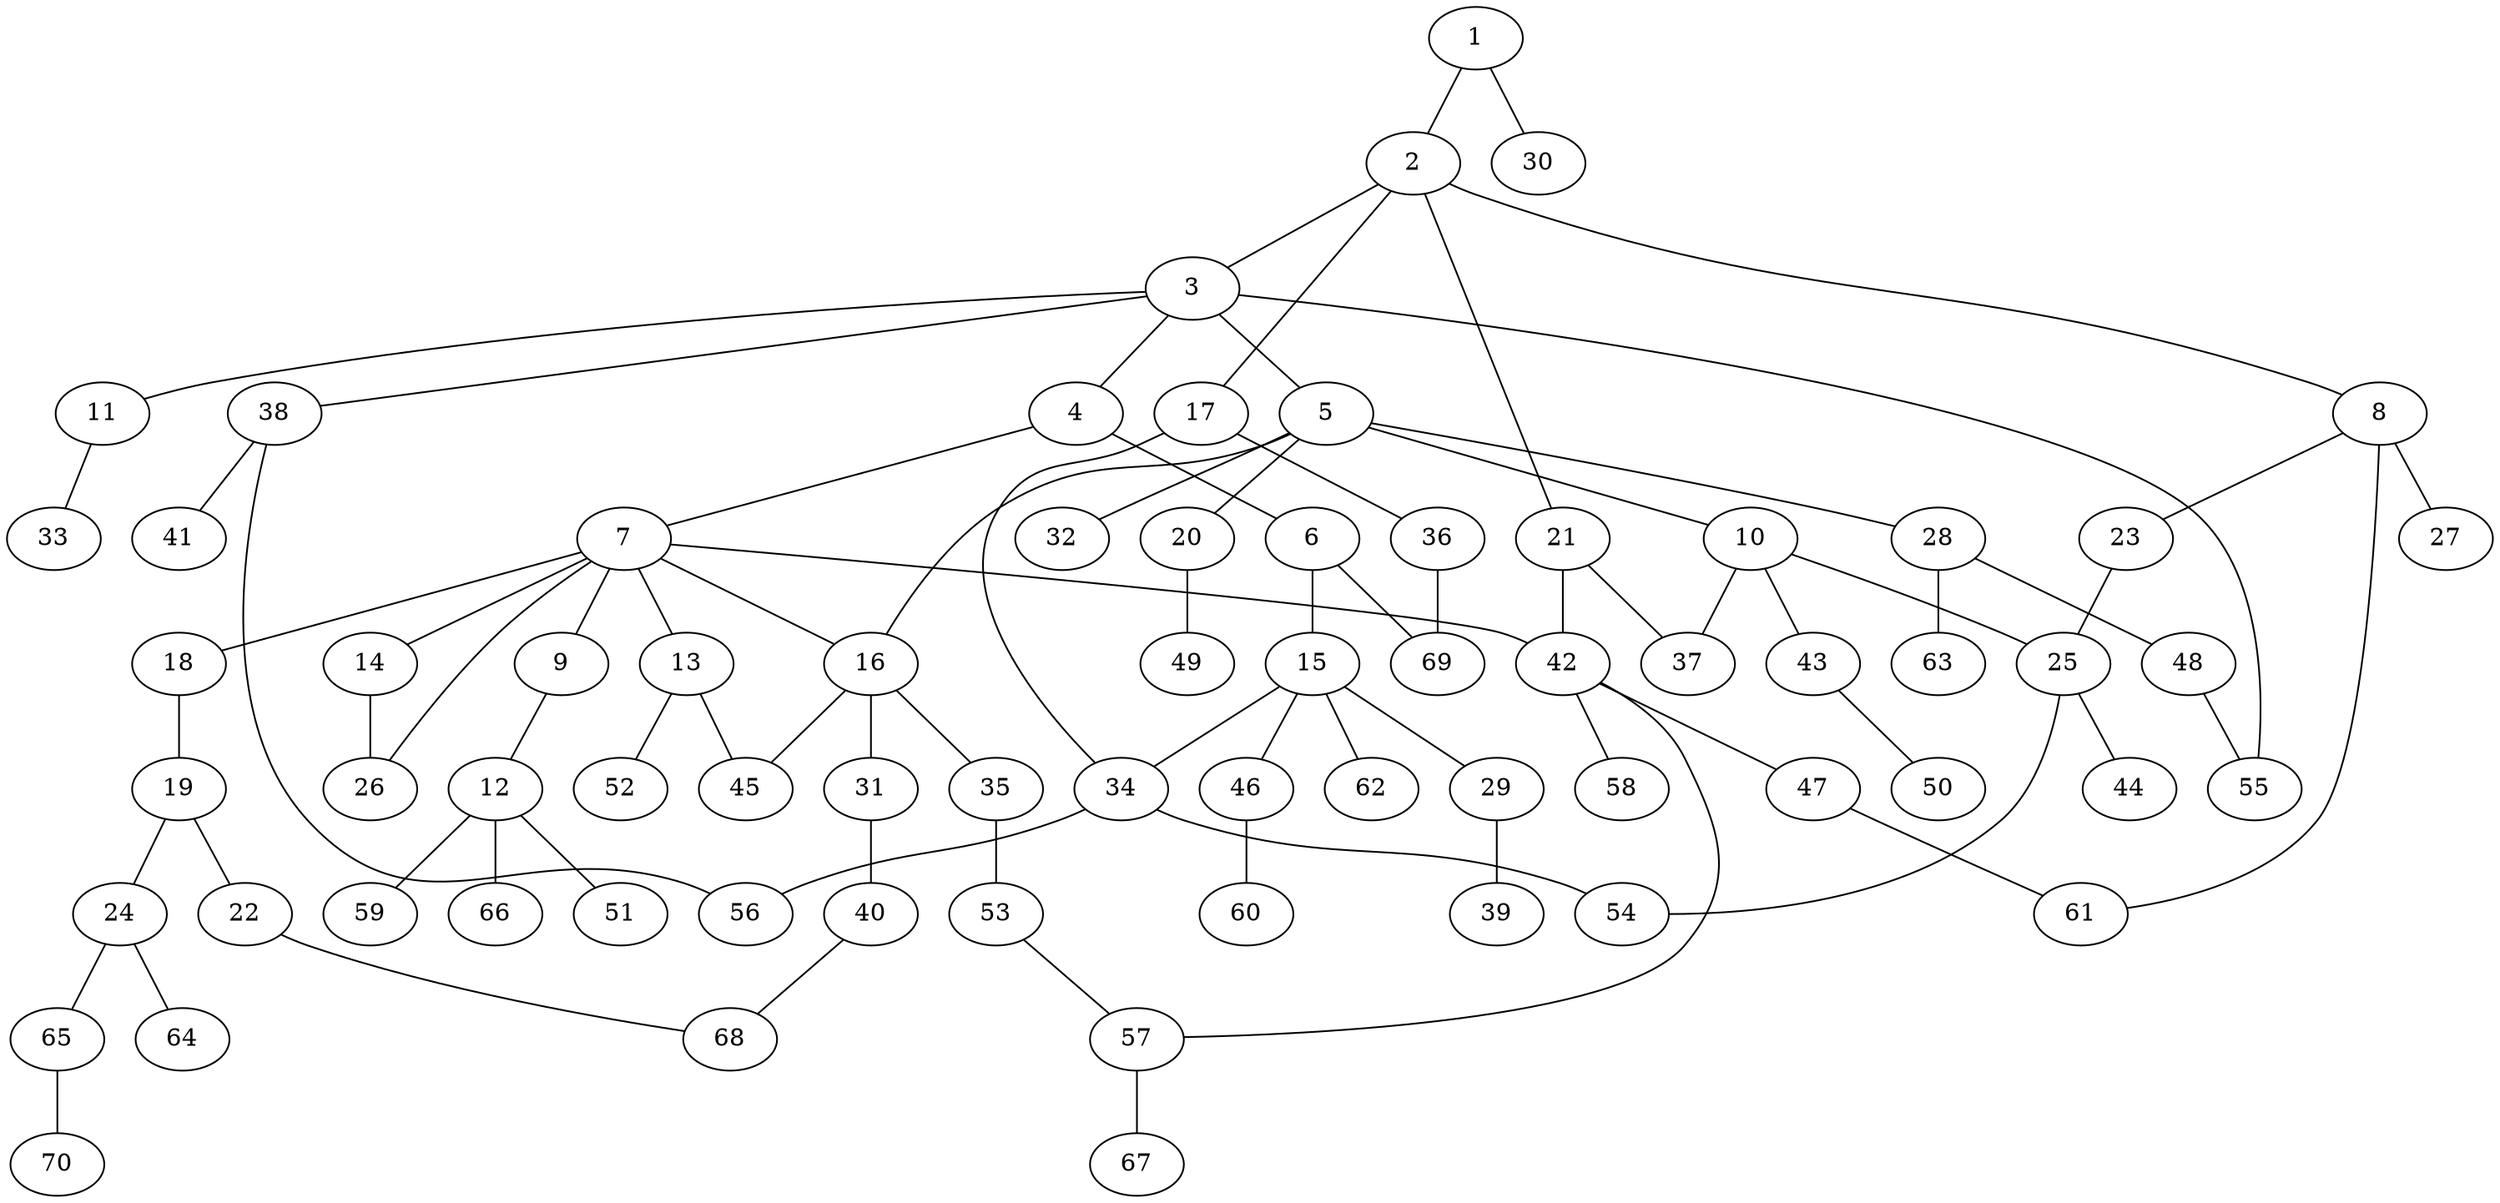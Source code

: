 graph graphname {1--2
1--30
2--3
2--8
2--17
2--21
3--4
3--5
3--11
3--38
3--55
4--6
4--7
5--10
5--16
5--20
5--28
5--32
6--15
6--69
7--9
7--13
7--14
7--16
7--18
7--26
7--42
8--23
8--27
8--61
9--12
10--25
10--37
10--43
11--33
12--51
12--59
12--66
13--45
13--52
14--26
15--29
15--34
15--46
15--62
16--31
16--35
16--45
17--34
17--36
18--19
19--22
19--24
20--49
21--37
21--42
22--68
23--25
24--64
24--65
25--44
25--54
28--48
28--63
29--39
31--40
34--54
34--56
35--53
36--69
38--41
38--56
40--68
42--47
42--57
42--58
43--50
46--60
47--61
48--55
53--57
57--67
65--70
}